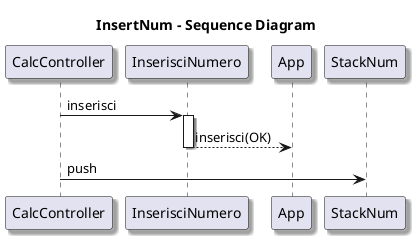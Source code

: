 @startuml 

skinparam Shadowing true

title InsertNum - Sequence Diagram

CalcController -> InserisciNumero: inserisci
activate InserisciNumero
InserisciNumero --> App: inserisci(OK)
deactivate InserisciNumero
CalcController -> StackNum: push

'!include ../../plantuml-styles/ae-copyright-footer.txt
@enduml